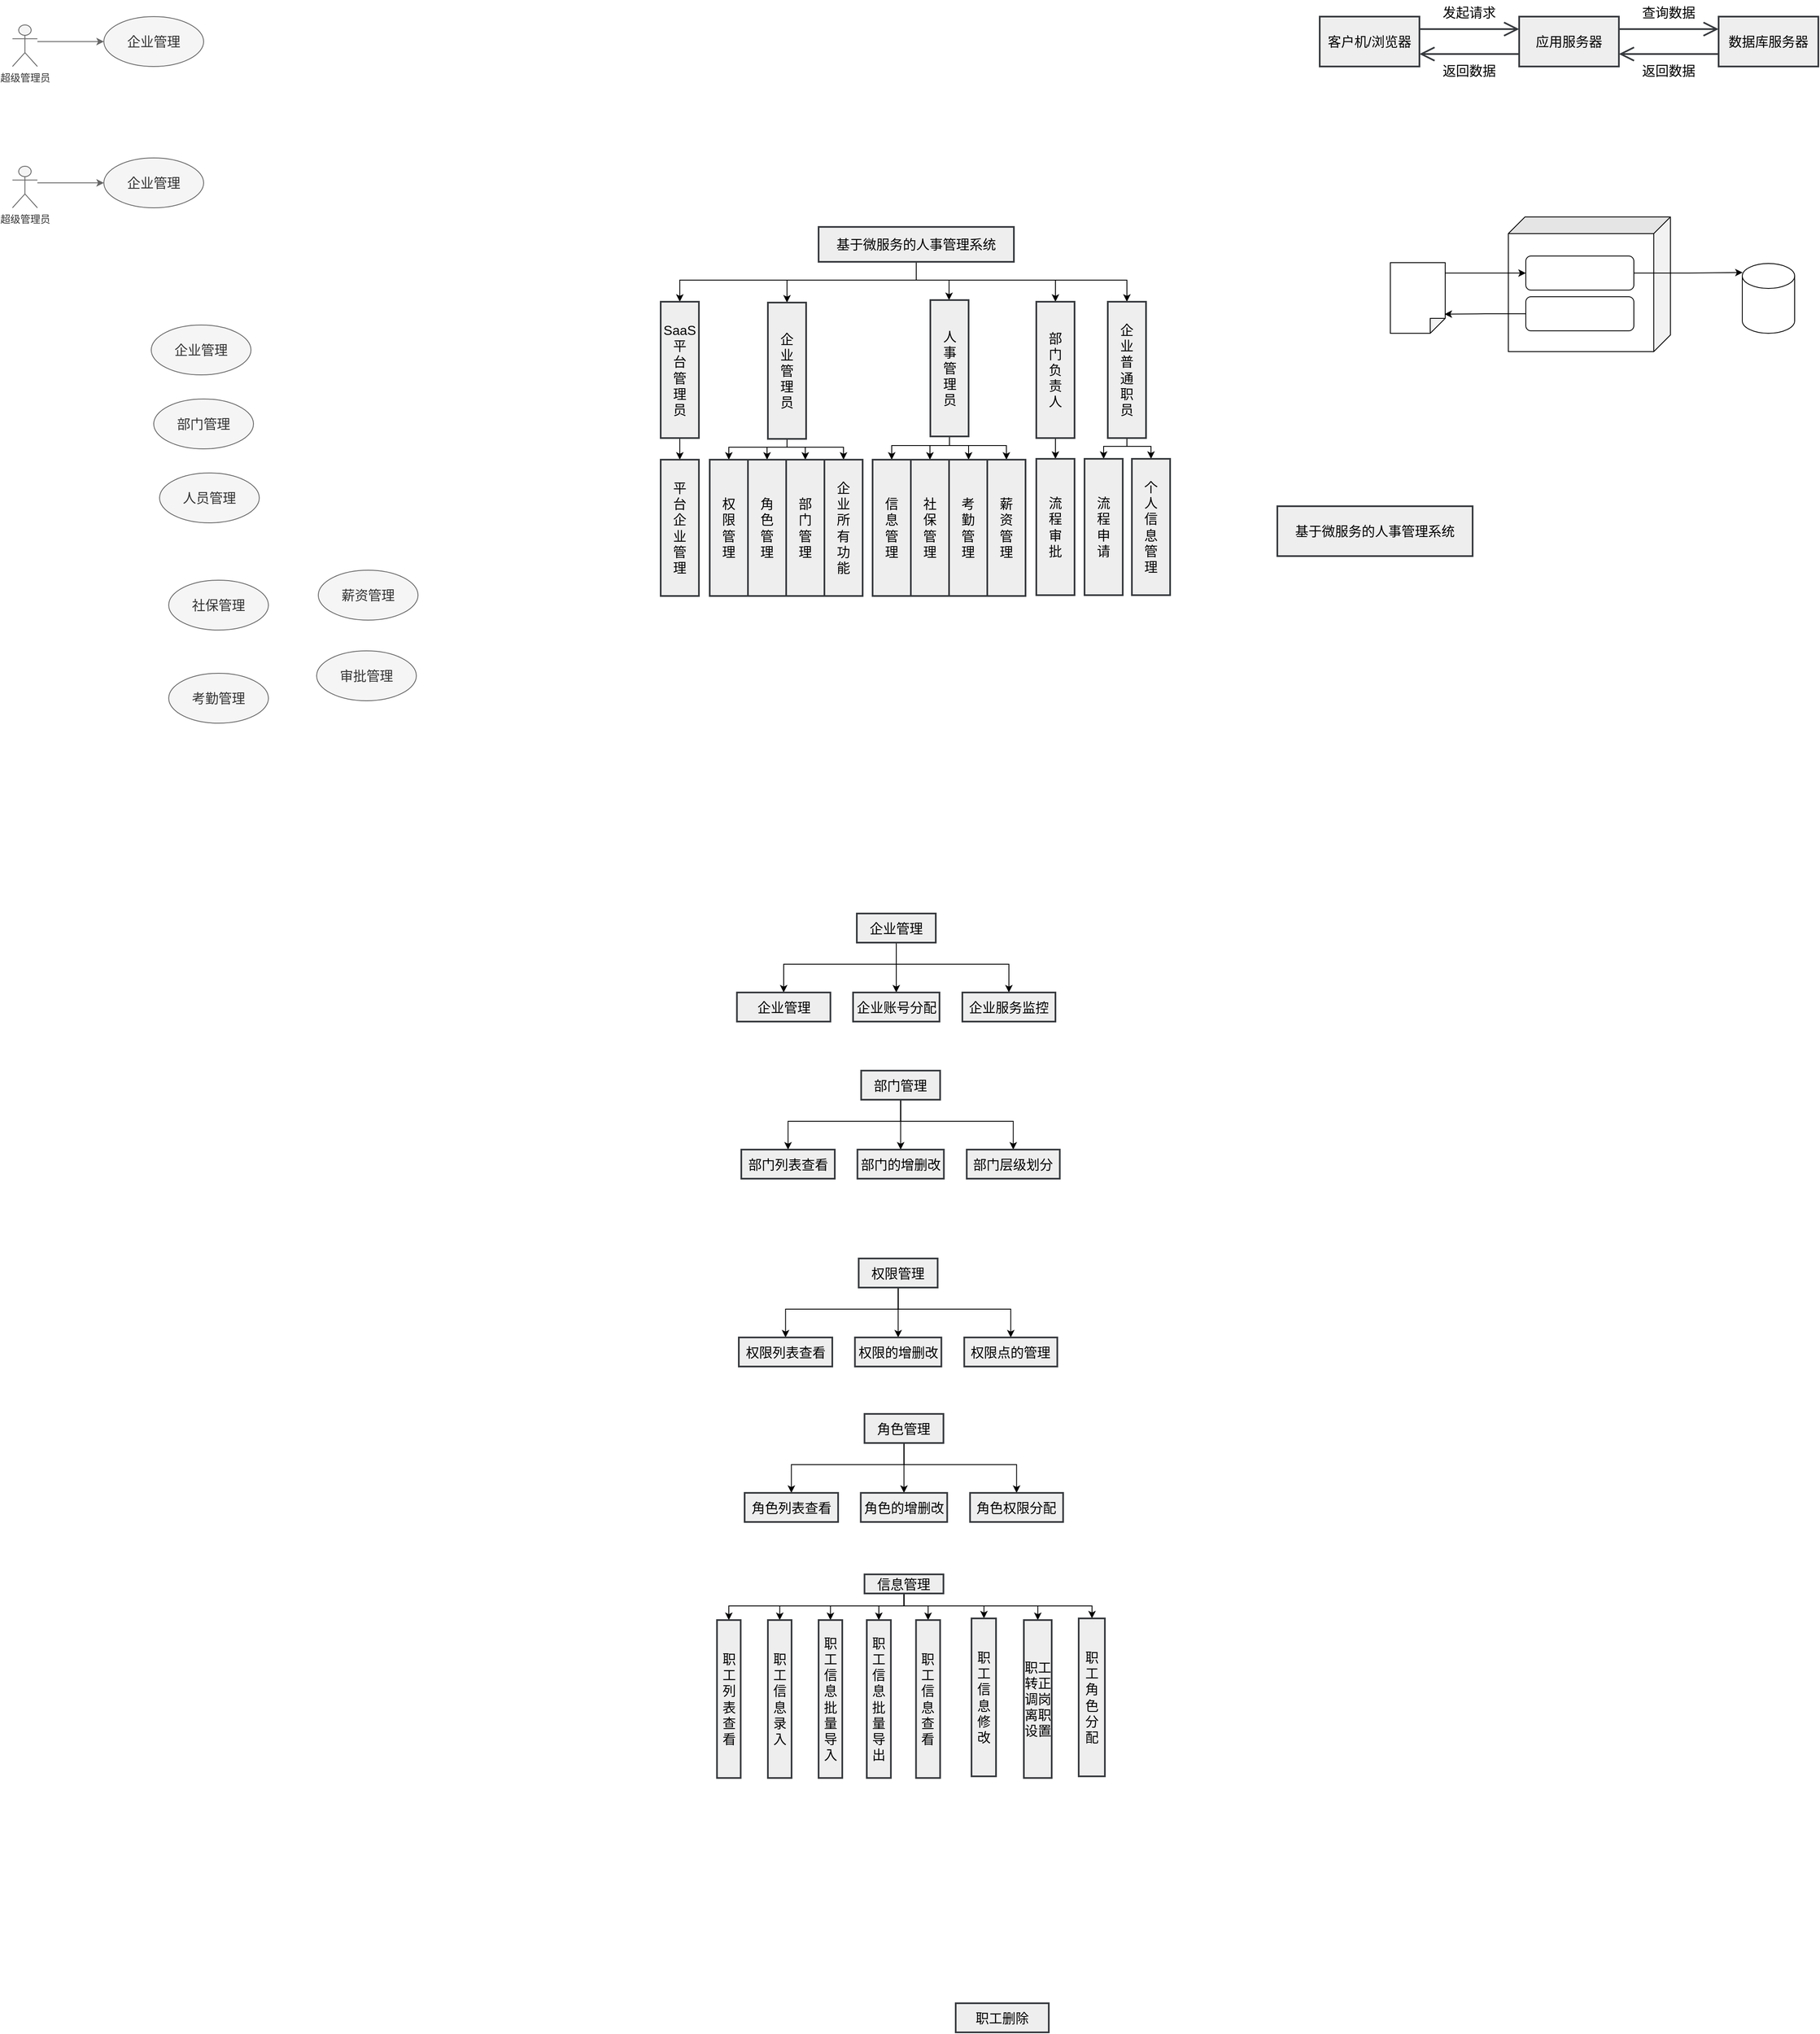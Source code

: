 <mxfile version="17.4.5" type="github">
  <diagram id="d1_pyNrZgF3xTE_ZMnq0" name="第 1 页">
    <mxGraphModel dx="2276" dy="741" grid="0" gridSize="10" guides="1" tooltips="1" connect="1" arrows="1" fold="1" page="1" pageScale="1" pageWidth="827" pageHeight="1169" math="0" shadow="0">
      <root>
        <mxCell id="0" />
        <mxCell id="1" parent="0" />
        <mxCell id="8rtO3L0zwitexAxcnbb5-8" value="" style="rounded=0;orthogonalLoop=1;jettySize=auto;html=1;fillColor=#f5f5f5;strokeColor=#666666;align=center;" parent="1" target="8rtO3L0zwitexAxcnbb5-7" edge="1">
          <mxGeometry relative="1" as="geometry">
            <mxPoint x="-613" y="160" as="sourcePoint" />
            <Array as="points" />
          </mxGeometry>
        </mxCell>
        <mxCell id="8rtO3L0zwitexAxcnbb5-1" value="超级管理员" style="shape=umlActor;verticalLabelPosition=bottom;verticalAlign=top;html=1;outlineConnect=0;fillColor=#f5f5f5;fontColor=#333333;strokeColor=#666666;align=center;" parent="1" vertex="1">
          <mxGeometry x="-643" y="140" width="30" height="50" as="geometry" />
        </mxCell>
        <mxCell id="8rtO3L0zwitexAxcnbb5-7" value="&lt;font style=&quot;font-size: 16px;&quot;&gt;企业管理&lt;/font&gt;" style="ellipse;whiteSpace=wrap;html=1;verticalAlign=middle;align=center;fillColor=#f5f5f5;fontColor=#333333;strokeColor=#666666;fontSize=16;" parent="1" vertex="1">
          <mxGeometry x="-533" y="130" width="120" height="60" as="geometry" />
        </mxCell>
        <mxCell id="8rtO3L0zwitexAxcnbb5-11" value="" style="rounded=0;orthogonalLoop=1;jettySize=auto;html=1;fillColor=#f5f5f5;strokeColor=#666666;align=center;" parent="1" target="8rtO3L0zwitexAxcnbb5-13" edge="1">
          <mxGeometry relative="1" as="geometry">
            <mxPoint x="-613" y="330" as="sourcePoint" />
            <Array as="points" />
          </mxGeometry>
        </mxCell>
        <mxCell id="8rtO3L0zwitexAxcnbb5-12" value="超级管理员" style="shape=umlActor;verticalLabelPosition=bottom;verticalAlign=top;html=1;outlineConnect=0;fillColor=#f5f5f5;fontColor=#333333;strokeColor=#666666;align=center;" parent="1" vertex="1">
          <mxGeometry x="-643" y="310" width="30" height="50" as="geometry" />
        </mxCell>
        <mxCell id="8rtO3L0zwitexAxcnbb5-13" value="&lt;font style=&quot;font-size: 16px;&quot;&gt;企业管理&lt;/font&gt;" style="ellipse;whiteSpace=wrap;html=1;verticalAlign=middle;align=center;fillColor=#f5f5f5;fontColor=#333333;strokeColor=#666666;fontSize=16;" parent="1" vertex="1">
          <mxGeometry x="-533" y="300" width="120" height="60" as="geometry" />
        </mxCell>
        <mxCell id="381hcfqN0hbHxzuvZOae-9" style="edgeStyle=none;curved=1;rounded=0;orthogonalLoop=1;jettySize=auto;html=1;exitX=0;exitY=0.75;exitDx=0;exitDy=0;entryX=1;entryY=0.75;entryDx=0;entryDy=0;endArrow=open;startSize=14;endSize=14;sourcePerimeterSpacing=8;targetPerimeterSpacing=8;fillColor=#eeeeee;strokeColor=#36393d;strokeWidth=2;" parent="1" source="381hcfqN0hbHxzuvZOae-1" target="381hcfqN0hbHxzuvZOae-3" edge="1">
          <mxGeometry relative="1" as="geometry" />
        </mxCell>
        <mxCell id="381hcfqN0hbHxzuvZOae-1" value="&lt;font style=&quot;font-size: 16px&quot;&gt;数据库服务器&lt;/font&gt;" style="whiteSpace=wrap;html=1;hachureGap=4;fillColor=#eeeeee;strokeColor=#36393d;strokeWidth=2;" parent="1" vertex="1">
          <mxGeometry x="1410" y="130" width="120" height="60" as="geometry" />
        </mxCell>
        <mxCell id="381hcfqN0hbHxzuvZOae-7" style="edgeStyle=none;curved=1;rounded=0;orthogonalLoop=1;jettySize=auto;html=1;exitX=0;exitY=0.75;exitDx=0;exitDy=0;entryX=1;entryY=0.75;entryDx=0;entryDy=0;endArrow=open;startSize=14;endSize=14;sourcePerimeterSpacing=8;targetPerimeterSpacing=8;fillColor=#eeeeee;strokeColor=#36393d;strokeWidth=2;" parent="1" source="381hcfqN0hbHxzuvZOae-3" target="381hcfqN0hbHxzuvZOae-5" edge="1">
          <mxGeometry relative="1" as="geometry" />
        </mxCell>
        <mxCell id="381hcfqN0hbHxzuvZOae-8" style="edgeStyle=none;curved=1;rounded=0;orthogonalLoop=1;jettySize=auto;html=1;exitX=1;exitY=0.25;exitDx=0;exitDy=0;entryX=0;entryY=0.25;entryDx=0;entryDy=0;endArrow=open;startSize=14;endSize=14;sourcePerimeterSpacing=8;targetPerimeterSpacing=8;fillColor=#eeeeee;strokeColor=#36393d;strokeWidth=2;" parent="1" source="381hcfqN0hbHxzuvZOae-3" target="381hcfqN0hbHxzuvZOae-1" edge="1">
          <mxGeometry relative="1" as="geometry" />
        </mxCell>
        <mxCell id="381hcfqN0hbHxzuvZOae-3" value="&lt;font style=&quot;font-size: 16px&quot;&gt;应用服务器&lt;/font&gt;" style="whiteSpace=wrap;html=1;hachureGap=4;fillColor=#eeeeee;strokeColor=#36393d;strokeWidth=2;" parent="1" vertex="1">
          <mxGeometry x="1170" y="130" width="120" height="60" as="geometry" />
        </mxCell>
        <mxCell id="381hcfqN0hbHxzuvZOae-6" style="edgeStyle=none;curved=1;rounded=0;orthogonalLoop=1;jettySize=auto;html=1;exitX=1;exitY=0.25;exitDx=0;exitDy=0;entryX=0;entryY=0.25;entryDx=0;entryDy=0;endArrow=open;startSize=14;endSize=14;sourcePerimeterSpacing=8;targetPerimeterSpacing=8;fillColor=#eeeeee;strokeColor=#36393d;strokeWidth=2;" parent="1" source="381hcfqN0hbHxzuvZOae-5" target="381hcfqN0hbHxzuvZOae-3" edge="1">
          <mxGeometry relative="1" as="geometry" />
        </mxCell>
        <mxCell id="381hcfqN0hbHxzuvZOae-5" value="&lt;font style=&quot;font-size: 16px&quot;&gt;客户机/浏览器&lt;/font&gt;" style="whiteSpace=wrap;html=1;hachureGap=4;fillColor=#eeeeee;strokeColor=#36393d;strokeWidth=2;" parent="1" vertex="1">
          <mxGeometry x="930" y="130" width="120" height="60" as="geometry" />
        </mxCell>
        <mxCell id="381hcfqN0hbHxzuvZOae-10" value="发起请求" style="text;strokeColor=none;fillColor=none;html=1;align=center;verticalAlign=middle;whiteSpace=wrap;rounded=0;hachureGap=4;fontSize=16;" parent="1" vertex="1">
          <mxGeometry x="1070" y="110" width="80" height="30" as="geometry" />
        </mxCell>
        <mxCell id="381hcfqN0hbHxzuvZOae-11" value="返回数据" style="text;strokeColor=none;fillColor=none;html=1;align=center;verticalAlign=middle;whiteSpace=wrap;rounded=0;hachureGap=4;fontSize=16;" parent="1" vertex="1">
          <mxGeometry x="1070" y="180" width="80" height="30" as="geometry" />
        </mxCell>
        <mxCell id="381hcfqN0hbHxzuvZOae-12" value="查询数据" style="text;strokeColor=none;fillColor=none;html=1;align=center;verticalAlign=middle;whiteSpace=wrap;rounded=0;hachureGap=4;fontSize=16;" parent="1" vertex="1">
          <mxGeometry x="1310" y="110" width="80" height="30" as="geometry" />
        </mxCell>
        <mxCell id="381hcfqN0hbHxzuvZOae-13" value="返回数据" style="text;strokeColor=none;fillColor=none;html=1;align=center;verticalAlign=middle;whiteSpace=wrap;rounded=0;hachureGap=4;fontSize=16;" parent="1" vertex="1">
          <mxGeometry x="1310" y="180" width="80" height="30" as="geometry" />
        </mxCell>
        <mxCell id="JOeLrzoQTFax65PzLZrY-1" value="" style="shape=cube;whiteSpace=wrap;html=1;boundedLbl=1;backgroundOutline=1;darkOpacity=0.05;darkOpacity2=0.1;direction=south;" parent="1" vertex="1">
          <mxGeometry x="1157" y="371" width="195" height="162" as="geometry" />
        </mxCell>
        <mxCell id="JOeLrzoQTFax65PzLZrY-2" value="" style="shape=cylinder3;whiteSpace=wrap;html=1;boundedLbl=1;backgroundOutline=1;size=15;" parent="1" vertex="1">
          <mxGeometry x="1438.5" y="427" width="63" height="84" as="geometry" />
        </mxCell>
        <mxCell id="JOeLrzoQTFax65PzLZrY-14" style="edgeStyle=orthogonalEdgeStyle;rounded=0;orthogonalLoop=1;jettySize=auto;html=1;entryX=0.007;entryY=0.129;entryDx=0;entryDy=0;entryPerimeter=0;" parent="1" source="JOeLrzoQTFax65PzLZrY-3" target="JOeLrzoQTFax65PzLZrY-2" edge="1">
          <mxGeometry relative="1" as="geometry" />
        </mxCell>
        <mxCell id="JOeLrzoQTFax65PzLZrY-3" value="" style="rounded=1;whiteSpace=wrap;html=1;" parent="1" vertex="1">
          <mxGeometry x="1178" y="418" width="130" height="41" as="geometry" />
        </mxCell>
        <mxCell id="JOeLrzoQTFax65PzLZrY-13" style="edgeStyle=orthogonalEdgeStyle;rounded=0;orthogonalLoop=1;jettySize=auto;html=1;entryX=0;entryY=0.5;entryDx=0;entryDy=0;" parent="1" source="JOeLrzoQTFax65PzLZrY-5" target="JOeLrzoQTFax65PzLZrY-3" edge="1">
          <mxGeometry relative="1" as="geometry">
            <Array as="points">
              <mxPoint x="1129" y="439" />
            </Array>
          </mxGeometry>
        </mxCell>
        <mxCell id="JOeLrzoQTFax65PzLZrY-5" value="" style="shape=note;whiteSpace=wrap;html=1;backgroundOutline=1;darkOpacity=0.05;direction=south;size=18;" parent="1" vertex="1">
          <mxGeometry x="1015" y="426" width="66" height="85" as="geometry" />
        </mxCell>
        <mxCell id="JOeLrzoQTFax65PzLZrY-12" style="edgeStyle=orthogonalEdgeStyle;rounded=0;orthogonalLoop=1;jettySize=auto;html=1;exitX=0;exitY=0.5;exitDx=0;exitDy=0;entryX=0.729;entryY=0.012;entryDx=0;entryDy=0;entryPerimeter=0;" parent="1" source="JOeLrzoQTFax65PzLZrY-8" target="JOeLrzoQTFax65PzLZrY-5" edge="1">
          <mxGeometry relative="1" as="geometry" />
        </mxCell>
        <mxCell id="JOeLrzoQTFax65PzLZrY-8" value="" style="rounded=1;whiteSpace=wrap;html=1;" parent="1" vertex="1">
          <mxGeometry x="1178" y="467" width="130" height="41" as="geometry" />
        </mxCell>
        <mxCell id="PFKwkX6DjYFr7Fsh1uDh-22" style="edgeStyle=orthogonalEdgeStyle;rounded=0;orthogonalLoop=1;jettySize=auto;html=1;entryX=0.5;entryY=0;entryDx=0;entryDy=0;" parent="1" source="PFKwkX6DjYFr7Fsh1uDh-1" target="PFKwkX6DjYFr7Fsh1uDh-14" edge="1">
          <mxGeometry relative="1" as="geometry">
            <Array as="points">
              <mxPoint x="445" y="447" />
              <mxPoint x="160" y="447" />
            </Array>
          </mxGeometry>
        </mxCell>
        <mxCell id="PFKwkX6DjYFr7Fsh1uDh-23" style="edgeStyle=orthogonalEdgeStyle;rounded=0;orthogonalLoop=1;jettySize=auto;html=1;entryX=0.5;entryY=0;entryDx=0;entryDy=0;exitX=0.5;exitY=1;exitDx=0;exitDy=0;" parent="1" source="PFKwkX6DjYFr7Fsh1uDh-1" target="PFKwkX6DjYFr7Fsh1uDh-17" edge="1">
          <mxGeometry relative="1" as="geometry">
            <mxPoint x="482.0" y="427" as="sourcePoint" />
            <Array as="points">
              <mxPoint x="444" y="447" />
              <mxPoint x="484" y="447" />
              <mxPoint x="484" y="471" />
            </Array>
          </mxGeometry>
        </mxCell>
        <mxCell id="PFKwkX6DjYFr7Fsh1uDh-24" style="edgeStyle=orthogonalEdgeStyle;rounded=0;orthogonalLoop=1;jettySize=auto;html=1;" parent="1" source="PFKwkX6DjYFr7Fsh1uDh-1" target="PFKwkX6DjYFr7Fsh1uDh-5" edge="1">
          <mxGeometry relative="1" as="geometry">
            <Array as="points">
              <mxPoint x="445" y="447" />
              <mxPoint x="289" y="447" />
            </Array>
          </mxGeometry>
        </mxCell>
        <mxCell id="PFKwkX6DjYFr7Fsh1uDh-25" style="edgeStyle=orthogonalEdgeStyle;rounded=0;orthogonalLoop=1;jettySize=auto;html=1;entryX=0.5;entryY=0;entryDx=0;entryDy=0;" parent="1" source="PFKwkX6DjYFr7Fsh1uDh-1" target="PFKwkX6DjYFr7Fsh1uDh-18" edge="1">
          <mxGeometry relative="1" as="geometry">
            <Array as="points">
              <mxPoint x="444" y="447" />
              <mxPoint x="612" y="447" />
            </Array>
          </mxGeometry>
        </mxCell>
        <mxCell id="PFKwkX6DjYFr7Fsh1uDh-26" style="edgeStyle=orthogonalEdgeStyle;rounded=0;orthogonalLoop=1;jettySize=auto;html=1;" parent="1" source="PFKwkX6DjYFr7Fsh1uDh-1" target="PFKwkX6DjYFr7Fsh1uDh-19" edge="1">
          <mxGeometry relative="1" as="geometry">
            <Array as="points">
              <mxPoint x="444" y="447" />
              <mxPoint x="698" y="447" />
            </Array>
          </mxGeometry>
        </mxCell>
        <mxCell id="PFKwkX6DjYFr7Fsh1uDh-1" value="&lt;span style=&quot;font-size: 16px&quot;&gt;基于微服务的人事管理系统&lt;/span&gt;" style="whiteSpace=wrap;html=1;hachureGap=4;fillColor=#eeeeee;strokeColor=#36393d;strokeWidth=2;" parent="1" vertex="1">
          <mxGeometry x="327" y="383" width="235" height="42" as="geometry" />
        </mxCell>
        <mxCell id="PFKwkX6DjYFr7Fsh1uDh-4" value="&lt;span style=&quot;font-size: 16px&quot;&gt;基于微服务的人事管理系统&lt;/span&gt;" style="whiteSpace=wrap;html=1;hachureGap=4;fillColor=#eeeeee;strokeColor=#36393d;strokeWidth=2;" parent="1" vertex="1">
          <mxGeometry x="879" y="719" width="235" height="60" as="geometry" />
        </mxCell>
        <mxCell id="PFKwkX6DjYFr7Fsh1uDh-59" style="edgeStyle=orthogonalEdgeStyle;rounded=0;orthogonalLoop=1;jettySize=auto;html=1;entryX=0.5;entryY=0;entryDx=0;entryDy=0;" parent="1" source="PFKwkX6DjYFr7Fsh1uDh-5" target="PFKwkX6DjYFr7Fsh1uDh-39" edge="1">
          <mxGeometry relative="1" as="geometry">
            <Array as="points">
              <mxPoint x="289" y="648" />
              <mxPoint x="265" y="648" />
            </Array>
          </mxGeometry>
        </mxCell>
        <mxCell id="PFKwkX6DjYFr7Fsh1uDh-60" style="edgeStyle=orthogonalEdgeStyle;rounded=0;orthogonalLoop=1;jettySize=auto;html=1;entryX=0.5;entryY=0;entryDx=0;entryDy=0;" parent="1" source="PFKwkX6DjYFr7Fsh1uDh-5" target="PFKwkX6DjYFr7Fsh1uDh-58" edge="1">
          <mxGeometry relative="1" as="geometry">
            <Array as="points">
              <mxPoint x="289" y="648" />
              <mxPoint x="311" y="648" />
            </Array>
          </mxGeometry>
        </mxCell>
        <mxCell id="PFKwkX6DjYFr7Fsh1uDh-62" style="edgeStyle=orthogonalEdgeStyle;rounded=0;orthogonalLoop=1;jettySize=auto;html=1;entryX=0.5;entryY=0;entryDx=0;entryDy=0;" parent="1" source="PFKwkX6DjYFr7Fsh1uDh-5" target="PFKwkX6DjYFr7Fsh1uDh-40" edge="1">
          <mxGeometry relative="1" as="geometry">
            <Array as="points">
              <mxPoint x="289" y="648" />
              <mxPoint x="357" y="648" />
            </Array>
          </mxGeometry>
        </mxCell>
        <mxCell id="PFKwkX6DjYFr7Fsh1uDh-63" style="edgeStyle=orthogonalEdgeStyle;rounded=0;orthogonalLoop=1;jettySize=auto;html=1;entryX=0.5;entryY=0;entryDx=0;entryDy=0;" parent="1" source="PFKwkX6DjYFr7Fsh1uDh-5" target="PFKwkX6DjYFr7Fsh1uDh-38" edge="1">
          <mxGeometry relative="1" as="geometry">
            <Array as="points">
              <mxPoint x="289" y="648" />
              <mxPoint x="219" y="648" />
            </Array>
          </mxGeometry>
        </mxCell>
        <mxCell id="PFKwkX6DjYFr7Fsh1uDh-5" value="&lt;span style=&quot;font-size: 16px&quot;&gt;企&lt;br&gt;业&lt;br&gt;管&lt;br&gt;理&lt;br&gt;员&lt;br&gt;&lt;/span&gt;" style="whiteSpace=wrap;html=1;hachureGap=4;fillColor=#eeeeee;strokeColor=#36393d;strokeWidth=2;" parent="1" vertex="1">
          <mxGeometry x="266" y="474" width="46" height="164" as="geometry" />
        </mxCell>
        <mxCell id="PFKwkX6DjYFr7Fsh1uDh-44" style="edgeStyle=orthogonalEdgeStyle;rounded=0;orthogonalLoop=1;jettySize=auto;html=1;entryX=0.5;entryY=0;entryDx=0;entryDy=0;" parent="1" source="PFKwkX6DjYFr7Fsh1uDh-14" target="PFKwkX6DjYFr7Fsh1uDh-27" edge="1">
          <mxGeometry relative="1" as="geometry" />
        </mxCell>
        <mxCell id="PFKwkX6DjYFr7Fsh1uDh-14" value="&lt;span style=&quot;font-size: 16px&quot;&gt;SaaS&lt;/span&gt;&lt;br style=&quot;font-size: 16px&quot;&gt;&lt;span style=&quot;font-size: 16px&quot;&gt;平&lt;/span&gt;&lt;br style=&quot;font-size: 16px&quot;&gt;&lt;span style=&quot;font-size: 16px&quot;&gt;台&lt;/span&gt;&lt;br style=&quot;font-size: 16px&quot;&gt;&lt;span style=&quot;font-size: 16px&quot;&gt;管&lt;/span&gt;&lt;br style=&quot;font-size: 16px&quot;&gt;&lt;span style=&quot;font-size: 16px&quot;&gt;理&lt;/span&gt;&lt;br style=&quot;font-size: 16px&quot;&gt;&lt;span style=&quot;font-size: 16px&quot;&gt;员&lt;/span&gt;&lt;span style=&quot;font-size: 16px&quot;&gt;&lt;br&gt;&lt;/span&gt;" style="whiteSpace=wrap;html=1;hachureGap=4;fillColor=#eeeeee;strokeColor=#36393d;strokeWidth=2;" parent="1" vertex="1">
          <mxGeometry x="137" y="473" width="46" height="164" as="geometry" />
        </mxCell>
        <mxCell id="PFKwkX6DjYFr7Fsh1uDh-50" style="edgeStyle=orthogonalEdgeStyle;rounded=0;orthogonalLoop=1;jettySize=auto;html=1;entryX=0.5;entryY=0;entryDx=0;entryDy=0;" parent="1" source="PFKwkX6DjYFr7Fsh1uDh-17" target="PFKwkX6DjYFr7Fsh1uDh-41" edge="1">
          <mxGeometry relative="1" as="geometry">
            <Array as="points">
              <mxPoint x="484.5" y="646" />
              <mxPoint x="415.5" y="646" />
            </Array>
          </mxGeometry>
        </mxCell>
        <mxCell id="PFKwkX6DjYFr7Fsh1uDh-51" style="edgeStyle=orthogonalEdgeStyle;rounded=0;orthogonalLoop=1;jettySize=auto;html=1;entryX=0.5;entryY=0;entryDx=0;entryDy=0;" parent="1" source="PFKwkX6DjYFr7Fsh1uDh-17" target="PFKwkX6DjYFr7Fsh1uDh-28" edge="1">
          <mxGeometry relative="1" as="geometry">
            <Array as="points">
              <mxPoint x="484.5" y="646" />
              <mxPoint x="461.5" y="646" />
            </Array>
          </mxGeometry>
        </mxCell>
        <mxCell id="PFKwkX6DjYFr7Fsh1uDh-52" style="edgeStyle=orthogonalEdgeStyle;rounded=0;orthogonalLoop=1;jettySize=auto;html=1;" parent="1" source="PFKwkX6DjYFr7Fsh1uDh-17" target="PFKwkX6DjYFr7Fsh1uDh-29" edge="1">
          <mxGeometry relative="1" as="geometry">
            <Array as="points">
              <mxPoint x="484.5" y="646" />
              <mxPoint x="507.5" y="646" />
            </Array>
          </mxGeometry>
        </mxCell>
        <mxCell id="PFKwkX6DjYFr7Fsh1uDh-53" style="edgeStyle=orthogonalEdgeStyle;rounded=0;orthogonalLoop=1;jettySize=auto;html=1;entryX=0.5;entryY=0;entryDx=0;entryDy=0;" parent="1" source="PFKwkX6DjYFr7Fsh1uDh-17" target="PFKwkX6DjYFr7Fsh1uDh-30" edge="1">
          <mxGeometry relative="1" as="geometry">
            <Array as="points">
              <mxPoint x="484.5" y="646" />
              <mxPoint x="552.5" y="646" />
            </Array>
          </mxGeometry>
        </mxCell>
        <mxCell id="PFKwkX6DjYFr7Fsh1uDh-17" value="&lt;span style=&quot;font-size: 16px&quot;&gt;人&lt;/span&gt;&lt;br style=&quot;font-size: 16px&quot;&gt;&lt;span style=&quot;font-size: 16px&quot;&gt;事&lt;/span&gt;&lt;br style=&quot;font-size: 16px&quot;&gt;&lt;span style=&quot;font-size: 16px&quot;&gt;管&lt;/span&gt;&lt;br style=&quot;font-size: 16px&quot;&gt;&lt;span style=&quot;font-size: 16px&quot;&gt;理&lt;/span&gt;&lt;br style=&quot;font-size: 16px&quot;&gt;&lt;span style=&quot;font-size: 16px&quot;&gt;员&lt;/span&gt;&lt;span style=&quot;font-size: 16px&quot;&gt;&lt;br&gt;&lt;/span&gt;" style="whiteSpace=wrap;html=1;hachureGap=4;fillColor=#eeeeee;strokeColor=#36393d;strokeWidth=2;" parent="1" vertex="1">
          <mxGeometry x="461.5" y="471" width="46" height="164" as="geometry" />
        </mxCell>
        <mxCell id="PFKwkX6DjYFr7Fsh1uDh-54" style="edgeStyle=orthogonalEdgeStyle;rounded=0;orthogonalLoop=1;jettySize=auto;html=1;" parent="1" source="PFKwkX6DjYFr7Fsh1uDh-18" target="PFKwkX6DjYFr7Fsh1uDh-31" edge="1">
          <mxGeometry relative="1" as="geometry" />
        </mxCell>
        <mxCell id="PFKwkX6DjYFr7Fsh1uDh-18" value="&lt;span style=&quot;font-size: 16px&quot;&gt;部&lt;/span&gt;&lt;br style=&quot;font-size: 16px&quot;&gt;&lt;span style=&quot;font-size: 16px&quot;&gt;门&lt;/span&gt;&lt;br style=&quot;font-size: 16px&quot;&gt;&lt;span style=&quot;font-size: 16px&quot;&gt;负&lt;/span&gt;&lt;br style=&quot;font-size: 16px&quot;&gt;&lt;span style=&quot;font-size: 16px&quot;&gt;责&lt;/span&gt;&lt;br style=&quot;font-size: 16px&quot;&gt;&lt;span style=&quot;font-size: 16px&quot;&gt;人&lt;/span&gt;&lt;span style=&quot;font-size: 16px&quot;&gt;&lt;br&gt;&lt;/span&gt;" style="whiteSpace=wrap;html=1;hachureGap=4;fillColor=#eeeeee;strokeColor=#36393d;strokeWidth=2;" parent="1" vertex="1">
          <mxGeometry x="589" y="473" width="46" height="164" as="geometry" />
        </mxCell>
        <mxCell id="PFKwkX6DjYFr7Fsh1uDh-55" style="edgeStyle=orthogonalEdgeStyle;rounded=0;orthogonalLoop=1;jettySize=auto;html=1;entryX=0.5;entryY=0;entryDx=0;entryDy=0;" parent="1" source="PFKwkX6DjYFr7Fsh1uDh-19" target="PFKwkX6DjYFr7Fsh1uDh-33" edge="1">
          <mxGeometry relative="1" as="geometry">
            <Array as="points">
              <mxPoint x="698" y="647" />
              <mxPoint x="670" y="647" />
            </Array>
          </mxGeometry>
        </mxCell>
        <mxCell id="PFKwkX6DjYFr7Fsh1uDh-56" style="edgeStyle=orthogonalEdgeStyle;rounded=0;orthogonalLoop=1;jettySize=auto;html=1;entryX=0.5;entryY=0;entryDx=0;entryDy=0;" parent="1" source="PFKwkX6DjYFr7Fsh1uDh-19" target="PFKwkX6DjYFr7Fsh1uDh-34" edge="1">
          <mxGeometry relative="1" as="geometry">
            <Array as="points">
              <mxPoint x="698" y="647" />
              <mxPoint x="727" y="647" />
            </Array>
          </mxGeometry>
        </mxCell>
        <mxCell id="PFKwkX6DjYFr7Fsh1uDh-19" value="&lt;span style=&quot;font-size: 16px&quot;&gt;企&lt;/span&gt;&lt;br style=&quot;font-size: 16px&quot;&gt;&lt;span style=&quot;font-size: 16px&quot;&gt;业&lt;/span&gt;&lt;br style=&quot;font-size: 16px&quot;&gt;&lt;span style=&quot;font-size: 16px&quot;&gt;普&lt;/span&gt;&lt;br style=&quot;font-size: 16px&quot;&gt;&lt;span style=&quot;font-size: 16px&quot;&gt;通&lt;/span&gt;&lt;br style=&quot;font-size: 16px&quot;&gt;&lt;span style=&quot;font-size: 16px&quot;&gt;职&lt;/span&gt;&lt;br style=&quot;font-size: 16px&quot;&gt;&lt;span style=&quot;font-size: 16px&quot;&gt;员&lt;/span&gt;&lt;span style=&quot;font-size: 16px&quot;&gt;&lt;br&gt;&lt;/span&gt;" style="whiteSpace=wrap;html=1;hachureGap=4;fillColor=#eeeeee;strokeColor=#36393d;strokeWidth=2;" parent="1" vertex="1">
          <mxGeometry x="675" y="473" width="46" height="164" as="geometry" />
        </mxCell>
        <mxCell id="PFKwkX6DjYFr7Fsh1uDh-27" value="&lt;span style=&quot;font-size: 16px&quot;&gt;平&lt;br&gt;台&lt;br&gt;企&lt;br&gt;业&lt;br&gt;管&lt;br&gt;理&lt;br&gt;&lt;/span&gt;" style="whiteSpace=wrap;html=1;hachureGap=4;fillColor=#eeeeee;strokeColor=#36393d;strokeWidth=2;" parent="1" vertex="1">
          <mxGeometry x="137" y="663" width="46" height="164" as="geometry" />
        </mxCell>
        <mxCell id="PFKwkX6DjYFr7Fsh1uDh-28" value="&lt;span style=&quot;font-size: 16px&quot;&gt;社&lt;br&gt;保&lt;br&gt;管&lt;br&gt;理&lt;br&gt;&lt;/span&gt;" style="whiteSpace=wrap;html=1;hachureGap=4;fillColor=#eeeeee;strokeColor=#36393d;strokeWidth=2;" parent="1" vertex="1">
          <mxGeometry x="438" y="663" width="46" height="164" as="geometry" />
        </mxCell>
        <mxCell id="PFKwkX6DjYFr7Fsh1uDh-29" value="&lt;span style=&quot;font-size: 16px&quot;&gt;考&lt;br&gt;勤&lt;br&gt;管&lt;br&gt;理&lt;br&gt;&lt;/span&gt;" style="whiteSpace=wrap;html=1;hachureGap=4;fillColor=#eeeeee;strokeColor=#36393d;strokeWidth=2;" parent="1" vertex="1">
          <mxGeometry x="484" y="663" width="46" height="164" as="geometry" />
        </mxCell>
        <mxCell id="PFKwkX6DjYFr7Fsh1uDh-30" value="&lt;span style=&quot;font-size: 16px&quot;&gt;薪&lt;br&gt;资&lt;br&gt;管&lt;br&gt;理&lt;br&gt;&lt;/span&gt;" style="whiteSpace=wrap;html=1;hachureGap=4;fillColor=#eeeeee;strokeColor=#36393d;strokeWidth=2;" parent="1" vertex="1">
          <mxGeometry x="530" y="663" width="46" height="164" as="geometry" />
        </mxCell>
        <mxCell id="PFKwkX6DjYFr7Fsh1uDh-31" value="&lt;span style=&quot;font-size: 16px&quot;&gt;流&lt;br&gt;程&lt;br&gt;审&lt;br&gt;批&lt;br&gt;&lt;/span&gt;" style="whiteSpace=wrap;html=1;hachureGap=4;fillColor=#eeeeee;strokeColor=#36393d;strokeWidth=2;" parent="1" vertex="1">
          <mxGeometry x="589" y="662" width="46" height="164" as="geometry" />
        </mxCell>
        <mxCell id="PFKwkX6DjYFr7Fsh1uDh-33" value="&lt;span style=&quot;font-size: 16px&quot;&gt;流&lt;br&gt;程&lt;br&gt;申&lt;br&gt;请&lt;br&gt;&lt;/span&gt;" style="whiteSpace=wrap;html=1;hachureGap=4;fillColor=#eeeeee;strokeColor=#36393d;strokeWidth=2;" parent="1" vertex="1">
          <mxGeometry x="647" y="662" width="46" height="164" as="geometry" />
        </mxCell>
        <mxCell id="PFKwkX6DjYFr7Fsh1uDh-34" value="&lt;span style=&quot;font-size: 16px&quot;&gt;个&lt;br&gt;人&lt;br&gt;信&lt;br&gt;息&lt;br&gt;管&lt;br&gt;理&lt;br&gt;&lt;/span&gt;" style="whiteSpace=wrap;html=1;hachureGap=4;fillColor=#eeeeee;strokeColor=#36393d;strokeWidth=2;" parent="1" vertex="1">
          <mxGeometry x="704" y="662" width="46" height="164" as="geometry" />
        </mxCell>
        <mxCell id="PFKwkX6DjYFr7Fsh1uDh-38" value="&lt;span style=&quot;font-size: 16px&quot;&gt;权&lt;br&gt;限&lt;br&gt;管&lt;br&gt;理&lt;br&gt;&lt;/span&gt;" style="whiteSpace=wrap;html=1;hachureGap=4;fillColor=#eeeeee;strokeColor=#36393d;strokeWidth=2;" parent="1" vertex="1">
          <mxGeometry x="196" y="663" width="46" height="164" as="geometry" />
        </mxCell>
        <mxCell id="PFKwkX6DjYFr7Fsh1uDh-39" value="&lt;span style=&quot;font-size: 16px&quot;&gt;角&lt;br&gt;色&lt;br&gt;管&lt;br&gt;理&lt;br&gt;&lt;/span&gt;" style="whiteSpace=wrap;html=1;hachureGap=4;fillColor=#eeeeee;strokeColor=#36393d;strokeWidth=2;" parent="1" vertex="1">
          <mxGeometry x="242" y="663" width="46" height="164" as="geometry" />
        </mxCell>
        <mxCell id="PFKwkX6DjYFr7Fsh1uDh-40" value="&lt;span style=&quot;font-size: 16px&quot;&gt;企&lt;br&gt;业&lt;br&gt;所&lt;br&gt;有&lt;br&gt;功&lt;br&gt;能&lt;br&gt;&lt;/span&gt;" style="whiteSpace=wrap;html=1;hachureGap=4;fillColor=#eeeeee;strokeColor=#36393d;strokeWidth=2;" parent="1" vertex="1">
          <mxGeometry x="334" y="663" width="46" height="164" as="geometry" />
        </mxCell>
        <mxCell id="PFKwkX6DjYFr7Fsh1uDh-41" value="&lt;span style=&quot;font-size: 16px&quot;&gt;信&lt;br&gt;息&lt;br&gt;管&lt;br&gt;理&lt;br&gt;&lt;/span&gt;" style="whiteSpace=wrap;html=1;hachureGap=4;fillColor=#eeeeee;strokeColor=#36393d;strokeWidth=2;" parent="1" vertex="1">
          <mxGeometry x="392" y="663" width="46" height="164" as="geometry" />
        </mxCell>
        <mxCell id="PFKwkX6DjYFr7Fsh1uDh-58" value="&lt;span style=&quot;font-size: 16px&quot;&gt;部&lt;br&gt;门&lt;br&gt;管&lt;br&gt;理&lt;br&gt;&lt;/span&gt;" style="whiteSpace=wrap;html=1;hachureGap=4;fillColor=#eeeeee;strokeColor=#36393d;strokeWidth=2;" parent="1" vertex="1">
          <mxGeometry x="288" y="663" width="46" height="164" as="geometry" />
        </mxCell>
        <mxCell id="PFKwkX6DjYFr7Fsh1uDh-69" style="edgeStyle=orthogonalEdgeStyle;rounded=0;orthogonalLoop=1;jettySize=auto;html=1;" parent="1" source="PFKwkX6DjYFr7Fsh1uDh-64" target="PFKwkX6DjYFr7Fsh1uDh-65" edge="1">
          <mxGeometry relative="1" as="geometry">
            <Array as="points">
              <mxPoint x="421" y="1270" />
              <mxPoint x="285" y="1270" />
            </Array>
          </mxGeometry>
        </mxCell>
        <mxCell id="PFKwkX6DjYFr7Fsh1uDh-70" style="edgeStyle=orthogonalEdgeStyle;rounded=0;orthogonalLoop=1;jettySize=auto;html=1;entryX=0.5;entryY=0;entryDx=0;entryDy=0;" parent="1" source="PFKwkX6DjYFr7Fsh1uDh-64" target="PFKwkX6DjYFr7Fsh1uDh-66" edge="1">
          <mxGeometry relative="1" as="geometry" />
        </mxCell>
        <mxCell id="PFKwkX6DjYFr7Fsh1uDh-71" style="edgeStyle=orthogonalEdgeStyle;rounded=0;orthogonalLoop=1;jettySize=auto;html=1;" parent="1" source="PFKwkX6DjYFr7Fsh1uDh-64" target="PFKwkX6DjYFr7Fsh1uDh-67" edge="1">
          <mxGeometry relative="1" as="geometry">
            <Array as="points">
              <mxPoint x="421" y="1270" />
              <mxPoint x="556" y="1270" />
            </Array>
          </mxGeometry>
        </mxCell>
        <mxCell id="PFKwkX6DjYFr7Fsh1uDh-64" value="&lt;span style=&quot;font-size: 16px&quot;&gt;企业管理&lt;br&gt;&lt;/span&gt;" style="whiteSpace=wrap;html=1;hachureGap=4;fillColor=#eeeeee;strokeColor=#36393d;strokeWidth=2;" parent="1" vertex="1">
          <mxGeometry x="373" y="1209" width="95" height="35" as="geometry" />
        </mxCell>
        <mxCell id="PFKwkX6DjYFr7Fsh1uDh-65" value="&lt;span style=&quot;font-size: 16px&quot;&gt;企业管理&lt;br&gt;&lt;/span&gt;" style="whiteSpace=wrap;html=1;hachureGap=4;fillColor=#eeeeee;strokeColor=#36393d;strokeWidth=2;" parent="1" vertex="1">
          <mxGeometry x="228.75" y="1304" width="112.5" height="35" as="geometry" />
        </mxCell>
        <mxCell id="PFKwkX6DjYFr7Fsh1uDh-66" value="&lt;span style=&quot;font-size: 16px&quot;&gt;企业账号分配&lt;br&gt;&lt;/span&gt;" style="whiteSpace=wrap;html=1;hachureGap=4;fillColor=#eeeeee;strokeColor=#36393d;strokeWidth=2;" parent="1" vertex="1">
          <mxGeometry x="368.5" y="1304" width="104" height="35" as="geometry" />
        </mxCell>
        <mxCell id="PFKwkX6DjYFr7Fsh1uDh-67" value="&lt;span style=&quot;font-size: 16px&quot;&gt;企业服务监控&lt;br&gt;&lt;/span&gt;" style="whiteSpace=wrap;html=1;hachureGap=4;fillColor=#eeeeee;strokeColor=#36393d;strokeWidth=2;" parent="1" vertex="1">
          <mxGeometry x="500" y="1304" width="112" height="35" as="geometry" />
        </mxCell>
        <mxCell id="PFKwkX6DjYFr7Fsh1uDh-72" style="edgeStyle=orthogonalEdgeStyle;rounded=0;orthogonalLoop=1;jettySize=auto;html=1;" parent="1" source="PFKwkX6DjYFr7Fsh1uDh-75" target="PFKwkX6DjYFr7Fsh1uDh-76" edge="1">
          <mxGeometry relative="1" as="geometry">
            <Array as="points">
              <mxPoint x="426.25" y="1459" />
              <mxPoint x="290.25" y="1459" />
            </Array>
          </mxGeometry>
        </mxCell>
        <mxCell id="PFKwkX6DjYFr7Fsh1uDh-73" style="edgeStyle=orthogonalEdgeStyle;rounded=0;orthogonalLoop=1;jettySize=auto;html=1;entryX=0.5;entryY=0;entryDx=0;entryDy=0;" parent="1" source="PFKwkX6DjYFr7Fsh1uDh-75" target="PFKwkX6DjYFr7Fsh1uDh-77" edge="1">
          <mxGeometry relative="1" as="geometry" />
        </mxCell>
        <mxCell id="PFKwkX6DjYFr7Fsh1uDh-74" style="edgeStyle=orthogonalEdgeStyle;rounded=0;orthogonalLoop=1;jettySize=auto;html=1;" parent="1" source="PFKwkX6DjYFr7Fsh1uDh-75" target="PFKwkX6DjYFr7Fsh1uDh-78" edge="1">
          <mxGeometry relative="1" as="geometry">
            <Array as="points">
              <mxPoint x="426.25" y="1459" />
              <mxPoint x="561.25" y="1459" />
            </Array>
          </mxGeometry>
        </mxCell>
        <mxCell id="PFKwkX6DjYFr7Fsh1uDh-75" value="&lt;span style=&quot;font-size: 16px&quot;&gt;部门管理&lt;br&gt;&lt;/span&gt;" style="whiteSpace=wrap;html=1;hachureGap=4;fillColor=#eeeeee;strokeColor=#36393d;strokeWidth=2;" parent="1" vertex="1">
          <mxGeometry x="378.25" y="1398" width="95" height="35" as="geometry" />
        </mxCell>
        <mxCell id="PFKwkX6DjYFr7Fsh1uDh-76" value="&lt;span style=&quot;font-size: 16px&quot;&gt;部门列表查看&lt;br&gt;&lt;/span&gt;" style="whiteSpace=wrap;html=1;hachureGap=4;fillColor=#eeeeee;strokeColor=#36393d;strokeWidth=2;" parent="1" vertex="1">
          <mxGeometry x="234" y="1493" width="112.5" height="35" as="geometry" />
        </mxCell>
        <mxCell id="PFKwkX6DjYFr7Fsh1uDh-77" value="&lt;span style=&quot;font-size: 16px&quot;&gt;部门的增删改&lt;br&gt;&lt;/span&gt;" style="whiteSpace=wrap;html=1;hachureGap=4;fillColor=#eeeeee;strokeColor=#36393d;strokeWidth=2;" parent="1" vertex="1">
          <mxGeometry x="373.75" y="1493" width="104" height="35" as="geometry" />
        </mxCell>
        <mxCell id="PFKwkX6DjYFr7Fsh1uDh-78" value="&lt;span style=&quot;font-size: 16px&quot;&gt;部门层级划分&lt;br&gt;&lt;/span&gt;" style="whiteSpace=wrap;html=1;hachureGap=4;fillColor=#eeeeee;strokeColor=#36393d;strokeWidth=2;" parent="1" vertex="1">
          <mxGeometry x="505.25" y="1493" width="112" height="35" as="geometry" />
        </mxCell>
        <mxCell id="PFKwkX6DjYFr7Fsh1uDh-80" style="edgeStyle=orthogonalEdgeStyle;rounded=0;orthogonalLoop=1;jettySize=auto;html=1;" parent="1" source="PFKwkX6DjYFr7Fsh1uDh-83" target="PFKwkX6DjYFr7Fsh1uDh-84" edge="1">
          <mxGeometry relative="1" as="geometry">
            <Array as="points">
              <mxPoint x="423.25" y="1685" />
              <mxPoint x="287.25" y="1685" />
            </Array>
          </mxGeometry>
        </mxCell>
        <mxCell id="PFKwkX6DjYFr7Fsh1uDh-81" style="edgeStyle=orthogonalEdgeStyle;rounded=0;orthogonalLoop=1;jettySize=auto;html=1;entryX=0.5;entryY=0;entryDx=0;entryDy=0;" parent="1" source="PFKwkX6DjYFr7Fsh1uDh-83" target="PFKwkX6DjYFr7Fsh1uDh-85" edge="1">
          <mxGeometry relative="1" as="geometry" />
        </mxCell>
        <mxCell id="PFKwkX6DjYFr7Fsh1uDh-82" style="edgeStyle=orthogonalEdgeStyle;rounded=0;orthogonalLoop=1;jettySize=auto;html=1;" parent="1" source="PFKwkX6DjYFr7Fsh1uDh-83" target="PFKwkX6DjYFr7Fsh1uDh-86" edge="1">
          <mxGeometry relative="1" as="geometry">
            <Array as="points">
              <mxPoint x="423.25" y="1685" />
              <mxPoint x="558.25" y="1685" />
            </Array>
          </mxGeometry>
        </mxCell>
        <mxCell id="PFKwkX6DjYFr7Fsh1uDh-83" value="&lt;span style=&quot;font-size: 16px&quot;&gt;权限管理&lt;br&gt;&lt;/span&gt;" style="whiteSpace=wrap;html=1;hachureGap=4;fillColor=#eeeeee;strokeColor=#36393d;strokeWidth=2;" parent="1" vertex="1">
          <mxGeometry x="375.25" y="1624" width="95" height="35" as="geometry" />
        </mxCell>
        <mxCell id="PFKwkX6DjYFr7Fsh1uDh-84" value="&lt;span style=&quot;font-size: 16px&quot;&gt;权限列表查看&lt;br&gt;&lt;/span&gt;" style="whiteSpace=wrap;html=1;hachureGap=4;fillColor=#eeeeee;strokeColor=#36393d;strokeWidth=2;" parent="1" vertex="1">
          <mxGeometry x="231" y="1719" width="112.5" height="35" as="geometry" />
        </mxCell>
        <mxCell id="PFKwkX6DjYFr7Fsh1uDh-85" value="&lt;span style=&quot;font-size: 16px&quot;&gt;权限的增删改&lt;br&gt;&lt;/span&gt;" style="whiteSpace=wrap;html=1;hachureGap=4;fillColor=#eeeeee;strokeColor=#36393d;strokeWidth=2;" parent="1" vertex="1">
          <mxGeometry x="370.75" y="1719" width="104" height="35" as="geometry" />
        </mxCell>
        <mxCell id="PFKwkX6DjYFr7Fsh1uDh-86" value="&lt;span style=&quot;font-size: 16px&quot;&gt;权限点的管理&lt;br&gt;&lt;/span&gt;" style="whiteSpace=wrap;html=1;hachureGap=4;fillColor=#eeeeee;strokeColor=#36393d;strokeWidth=2;" parent="1" vertex="1">
          <mxGeometry x="502.25" y="1719" width="112" height="35" as="geometry" />
        </mxCell>
        <mxCell id="PFKwkX6DjYFr7Fsh1uDh-87" style="edgeStyle=orthogonalEdgeStyle;rounded=0;orthogonalLoop=1;jettySize=auto;html=1;" parent="1" source="PFKwkX6DjYFr7Fsh1uDh-90" target="PFKwkX6DjYFr7Fsh1uDh-91" edge="1">
          <mxGeometry relative="1" as="geometry">
            <Array as="points">
              <mxPoint x="430.25" y="1872" />
              <mxPoint x="294.25" y="1872" />
            </Array>
          </mxGeometry>
        </mxCell>
        <mxCell id="PFKwkX6DjYFr7Fsh1uDh-88" style="edgeStyle=orthogonalEdgeStyle;rounded=0;orthogonalLoop=1;jettySize=auto;html=1;entryX=0.5;entryY=0;entryDx=0;entryDy=0;" parent="1" source="PFKwkX6DjYFr7Fsh1uDh-90" target="PFKwkX6DjYFr7Fsh1uDh-92" edge="1">
          <mxGeometry relative="1" as="geometry" />
        </mxCell>
        <mxCell id="PFKwkX6DjYFr7Fsh1uDh-89" style="edgeStyle=orthogonalEdgeStyle;rounded=0;orthogonalLoop=1;jettySize=auto;html=1;" parent="1" source="PFKwkX6DjYFr7Fsh1uDh-90" target="PFKwkX6DjYFr7Fsh1uDh-93" edge="1">
          <mxGeometry relative="1" as="geometry">
            <Array as="points">
              <mxPoint x="430.25" y="1872" />
              <mxPoint x="565.25" y="1872" />
            </Array>
          </mxGeometry>
        </mxCell>
        <mxCell id="PFKwkX6DjYFr7Fsh1uDh-90" value="&lt;span style=&quot;font-size: 16px&quot;&gt;角色管理&lt;br&gt;&lt;/span&gt;" style="whiteSpace=wrap;html=1;hachureGap=4;fillColor=#eeeeee;strokeColor=#36393d;strokeWidth=2;" parent="1" vertex="1">
          <mxGeometry x="382.25" y="1811" width="95" height="35" as="geometry" />
        </mxCell>
        <mxCell id="PFKwkX6DjYFr7Fsh1uDh-91" value="&lt;span style=&quot;font-size: 16px&quot;&gt;角色列表查看&lt;br&gt;&lt;/span&gt;" style="whiteSpace=wrap;html=1;hachureGap=4;fillColor=#eeeeee;strokeColor=#36393d;strokeWidth=2;" parent="1" vertex="1">
          <mxGeometry x="238" y="1906" width="112.5" height="35" as="geometry" />
        </mxCell>
        <mxCell id="PFKwkX6DjYFr7Fsh1uDh-92" value="&lt;span style=&quot;font-size: 16px&quot;&gt;角色的增删改&lt;/span&gt;&lt;span style=&quot;font-size: 16px&quot;&gt;&lt;br&gt;&lt;/span&gt;" style="whiteSpace=wrap;html=1;hachureGap=4;fillColor=#eeeeee;strokeColor=#36393d;strokeWidth=2;" parent="1" vertex="1">
          <mxGeometry x="377.75" y="1906" width="104" height="35" as="geometry" />
        </mxCell>
        <mxCell id="PFKwkX6DjYFr7Fsh1uDh-93" value="&lt;span style=&quot;font-size: 16px&quot;&gt;角色权限分配&lt;br&gt;&lt;/span&gt;" style="whiteSpace=wrap;html=1;hachureGap=4;fillColor=#eeeeee;strokeColor=#36393d;strokeWidth=2;" parent="1" vertex="1">
          <mxGeometry x="509.25" y="1906" width="112" height="35" as="geometry" />
        </mxCell>
        <mxCell id="PFKwkX6DjYFr7Fsh1uDh-111" style="edgeStyle=orthogonalEdgeStyle;rounded=0;orthogonalLoop=1;jettySize=auto;html=1;" parent="1" source="PFKwkX6DjYFr7Fsh1uDh-98" target="PFKwkX6DjYFr7Fsh1uDh-108" edge="1">
          <mxGeometry relative="1" as="geometry">
            <Array as="points">
              <mxPoint x="430" y="2042" />
              <mxPoint x="219" y="2042" />
            </Array>
          </mxGeometry>
        </mxCell>
        <mxCell id="PFKwkX6DjYFr7Fsh1uDh-112" style="edgeStyle=orthogonalEdgeStyle;rounded=0;orthogonalLoop=1;jettySize=auto;html=1;entryX=0.5;entryY=0;entryDx=0;entryDy=0;" parent="1" source="PFKwkX6DjYFr7Fsh1uDh-98" target="PFKwkX6DjYFr7Fsh1uDh-102" edge="1">
          <mxGeometry relative="1" as="geometry">
            <Array as="points">
              <mxPoint x="430" y="2042" />
              <mxPoint x="280" y="2042" />
            </Array>
          </mxGeometry>
        </mxCell>
        <mxCell id="PFKwkX6DjYFr7Fsh1uDh-113" style="edgeStyle=orthogonalEdgeStyle;rounded=0;orthogonalLoop=1;jettySize=auto;html=1;entryX=0.5;entryY=0;entryDx=0;entryDy=0;" parent="1" source="PFKwkX6DjYFr7Fsh1uDh-98" target="PFKwkX6DjYFr7Fsh1uDh-100" edge="1">
          <mxGeometry relative="1" as="geometry">
            <Array as="points">
              <mxPoint x="430" y="2042" />
              <mxPoint x="341" y="2042" />
            </Array>
          </mxGeometry>
        </mxCell>
        <mxCell id="PFKwkX6DjYFr7Fsh1uDh-114" style="edgeStyle=orthogonalEdgeStyle;rounded=0;orthogonalLoop=1;jettySize=auto;html=1;entryX=0.5;entryY=0;entryDx=0;entryDy=0;" parent="1" source="PFKwkX6DjYFr7Fsh1uDh-98" target="PFKwkX6DjYFr7Fsh1uDh-101" edge="1">
          <mxGeometry relative="1" as="geometry">
            <Array as="points">
              <mxPoint x="430" y="2042" />
              <mxPoint x="400" y="2042" />
            </Array>
          </mxGeometry>
        </mxCell>
        <mxCell id="PFKwkX6DjYFr7Fsh1uDh-115" style="edgeStyle=orthogonalEdgeStyle;rounded=0;orthogonalLoop=1;jettySize=auto;html=1;entryX=0.5;entryY=0;entryDx=0;entryDy=0;" parent="1" source="PFKwkX6DjYFr7Fsh1uDh-98" target="PFKwkX6DjYFr7Fsh1uDh-103" edge="1">
          <mxGeometry relative="1" as="geometry">
            <Array as="points">
              <mxPoint x="430" y="2042" />
              <mxPoint x="459" y="2042" />
            </Array>
          </mxGeometry>
        </mxCell>
        <mxCell id="PFKwkX6DjYFr7Fsh1uDh-116" style="edgeStyle=orthogonalEdgeStyle;rounded=0;orthogonalLoop=1;jettySize=auto;html=1;" parent="1" source="PFKwkX6DjYFr7Fsh1uDh-98" target="PFKwkX6DjYFr7Fsh1uDh-104" edge="1">
          <mxGeometry relative="1" as="geometry">
            <Array as="points">
              <mxPoint x="430" y="2042" />
              <mxPoint x="526" y="2042" />
            </Array>
          </mxGeometry>
        </mxCell>
        <mxCell id="PFKwkX6DjYFr7Fsh1uDh-117" style="edgeStyle=orthogonalEdgeStyle;rounded=0;orthogonalLoop=1;jettySize=auto;html=1;entryX=0.5;entryY=0;entryDx=0;entryDy=0;" parent="1" source="PFKwkX6DjYFr7Fsh1uDh-98" target="PFKwkX6DjYFr7Fsh1uDh-105" edge="1">
          <mxGeometry relative="1" as="geometry">
            <Array as="points">
              <mxPoint x="430" y="2042" />
              <mxPoint x="591" y="2042" />
            </Array>
          </mxGeometry>
        </mxCell>
        <mxCell id="PFKwkX6DjYFr7Fsh1uDh-118" style="edgeStyle=orthogonalEdgeStyle;rounded=0;orthogonalLoop=1;jettySize=auto;html=1;" parent="1" source="PFKwkX6DjYFr7Fsh1uDh-98" target="PFKwkX6DjYFr7Fsh1uDh-106" edge="1">
          <mxGeometry relative="1" as="geometry">
            <Array as="points">
              <mxPoint x="430" y="2042" />
              <mxPoint x="656" y="2042" />
            </Array>
          </mxGeometry>
        </mxCell>
        <mxCell id="PFKwkX6DjYFr7Fsh1uDh-98" value="&lt;span style=&quot;font-size: 16px&quot;&gt;信息管理&lt;br&gt;&lt;/span&gt;" style="whiteSpace=wrap;html=1;hachureGap=4;fillColor=#eeeeee;strokeColor=#36393d;strokeWidth=2;" parent="1" vertex="1">
          <mxGeometry x="382.25" y="2004" width="95" height="23" as="geometry" />
        </mxCell>
        <mxCell id="PFKwkX6DjYFr7Fsh1uDh-100" value="&lt;span style=&quot;font-size: 16px&quot;&gt;职工信息批量导入&lt;br&gt;&lt;/span&gt;" style="whiteSpace=wrap;html=1;hachureGap=4;fillColor=#eeeeee;strokeColor=#36393d;strokeWidth=2;" parent="1" vertex="1">
          <mxGeometry x="327" y="2059" width="28.5" height="190" as="geometry" />
        </mxCell>
        <mxCell id="PFKwkX6DjYFr7Fsh1uDh-101" value="&lt;span style=&quot;font-size: 16px&quot;&gt;职工信息批量导出&lt;br&gt;&lt;/span&gt;" style="whiteSpace=wrap;html=1;hachureGap=4;fillColor=#eeeeee;strokeColor=#36393d;strokeWidth=2;" parent="1" vertex="1">
          <mxGeometry x="385" y="2059" width="29" height="190" as="geometry" />
        </mxCell>
        <mxCell id="PFKwkX6DjYFr7Fsh1uDh-102" value="&lt;span style=&quot;font-size: 16px&quot;&gt;职工信息录入&lt;br&gt;&lt;/span&gt;" style="whiteSpace=wrap;html=1;hachureGap=4;fillColor=#eeeeee;strokeColor=#36393d;strokeWidth=2;" parent="1" vertex="1">
          <mxGeometry x="266" y="2059" width="28.5" height="190" as="geometry" />
        </mxCell>
        <mxCell id="PFKwkX6DjYFr7Fsh1uDh-103" value="&lt;span style=&quot;font-size: 16px&quot;&gt;职工信息查看&lt;br&gt;&lt;/span&gt;" style="whiteSpace=wrap;html=1;hachureGap=4;fillColor=#eeeeee;strokeColor=#36393d;strokeWidth=2;" parent="1" vertex="1">
          <mxGeometry x="444.25" y="2059" width="29" height="190" as="geometry" />
        </mxCell>
        <mxCell id="PFKwkX6DjYFr7Fsh1uDh-104" value="&lt;span style=&quot;font-size: 16px&quot;&gt;职工信息修改&lt;br&gt;&lt;/span&gt;" style="whiteSpace=wrap;html=1;hachureGap=4;fillColor=#eeeeee;strokeColor=#36393d;strokeWidth=2;" parent="1" vertex="1">
          <mxGeometry x="511" y="2057" width="29.5" height="190" as="geometry" />
        </mxCell>
        <mxCell id="PFKwkX6DjYFr7Fsh1uDh-105" value="&lt;span style=&quot;font-size: 16px&quot;&gt;职工转正调岗离职设置&lt;br&gt;&lt;/span&gt;" style="whiteSpace=wrap;html=1;hachureGap=4;fillColor=#eeeeee;strokeColor=#36393d;strokeWidth=2;" parent="1" vertex="1">
          <mxGeometry x="574" y="2059" width="33.5" height="190" as="geometry" />
        </mxCell>
        <mxCell id="PFKwkX6DjYFr7Fsh1uDh-106" value="&lt;span style=&quot;font-size: 16px&quot;&gt;职工角色分配&lt;br&gt;&lt;/span&gt;" style="whiteSpace=wrap;html=1;hachureGap=4;fillColor=#eeeeee;strokeColor=#36393d;strokeWidth=2;" parent="1" vertex="1">
          <mxGeometry x="640" y="2057" width="31.5" height="190" as="geometry" />
        </mxCell>
        <mxCell id="PFKwkX6DjYFr7Fsh1uDh-107" value="&lt;span style=&quot;font-size: 16px&quot;&gt;职工删除&lt;br&gt;&lt;/span&gt;" style="whiteSpace=wrap;html=1;hachureGap=4;fillColor=#eeeeee;strokeColor=#36393d;strokeWidth=2;" parent="1" vertex="1">
          <mxGeometry x="492" y="2520" width="112" height="35" as="geometry" />
        </mxCell>
        <mxCell id="PFKwkX6DjYFr7Fsh1uDh-108" value="&lt;span style=&quot;font-size: 16px&quot;&gt;职工列表查看&lt;br&gt;&lt;/span&gt;" style="whiteSpace=wrap;html=1;hachureGap=4;fillColor=#eeeeee;strokeColor=#36393d;strokeWidth=2;" parent="1" vertex="1">
          <mxGeometry x="204.75" y="2059" width="28.5" height="190" as="geometry" />
        </mxCell>
        <mxCell id="M3HHMJ197gIL6TCKqr2y-2" value="&lt;font style=&quot;font-size: 16px;&quot;&gt;企业管理&lt;/font&gt;" style="ellipse;whiteSpace=wrap;html=1;verticalAlign=middle;align=center;fillColor=#f5f5f5;fontColor=#333333;strokeColor=#666666;fontSize=16;" vertex="1" parent="1">
          <mxGeometry x="-476" y="501" width="120" height="60" as="geometry" />
        </mxCell>
        <mxCell id="M3HHMJ197gIL6TCKqr2y-4" value="&lt;font style=&quot;font-size: 16px&quot;&gt;部门管理&lt;/font&gt;" style="ellipse;whiteSpace=wrap;html=1;verticalAlign=middle;align=center;fillColor=#f5f5f5;fontColor=#333333;strokeColor=#666666;fontSize=16;" vertex="1" parent="1">
          <mxGeometry x="-473" y="590" width="120" height="60" as="geometry" />
        </mxCell>
        <mxCell id="M3HHMJ197gIL6TCKqr2y-5" value="&lt;font style=&quot;font-size: 16px&quot;&gt;人员管理&lt;/font&gt;" style="ellipse;whiteSpace=wrap;html=1;verticalAlign=middle;align=center;fillColor=#f5f5f5;fontColor=#333333;strokeColor=#666666;fontSize=16;" vertex="1" parent="1">
          <mxGeometry x="-466" y="679" width="120" height="60" as="geometry" />
        </mxCell>
        <mxCell id="M3HHMJ197gIL6TCKqr2y-6" value="&lt;font style=&quot;font-size: 16px&quot;&gt;社保管理&lt;/font&gt;" style="ellipse;whiteSpace=wrap;html=1;verticalAlign=middle;align=center;fillColor=#f5f5f5;fontColor=#333333;strokeColor=#666666;fontSize=16;" vertex="1" parent="1">
          <mxGeometry x="-455" y="808" width="120" height="60" as="geometry" />
        </mxCell>
        <mxCell id="M3HHMJ197gIL6TCKqr2y-7" value="考勤管理" style="ellipse;whiteSpace=wrap;html=1;verticalAlign=middle;align=center;fillColor=#f5f5f5;fontColor=#333333;strokeColor=#666666;fontSize=16;" vertex="1" parent="1">
          <mxGeometry x="-455" y="920" width="120" height="60" as="geometry" />
        </mxCell>
        <mxCell id="M3HHMJ197gIL6TCKqr2y-8" value="薪资管理" style="ellipse;whiteSpace=wrap;html=1;verticalAlign=middle;align=center;fillColor=#f5f5f5;fontColor=#333333;strokeColor=#666666;fontSize=16;" vertex="1" parent="1">
          <mxGeometry x="-275" y="796" width="120" height="60" as="geometry" />
        </mxCell>
        <mxCell id="M3HHMJ197gIL6TCKqr2y-9" value="审批管理" style="ellipse;whiteSpace=wrap;html=1;verticalAlign=middle;align=center;fillColor=#f5f5f5;fontColor=#333333;strokeColor=#666666;fontSize=16;" vertex="1" parent="1">
          <mxGeometry x="-277" y="893" width="120" height="60" as="geometry" />
        </mxCell>
      </root>
    </mxGraphModel>
  </diagram>
</mxfile>
